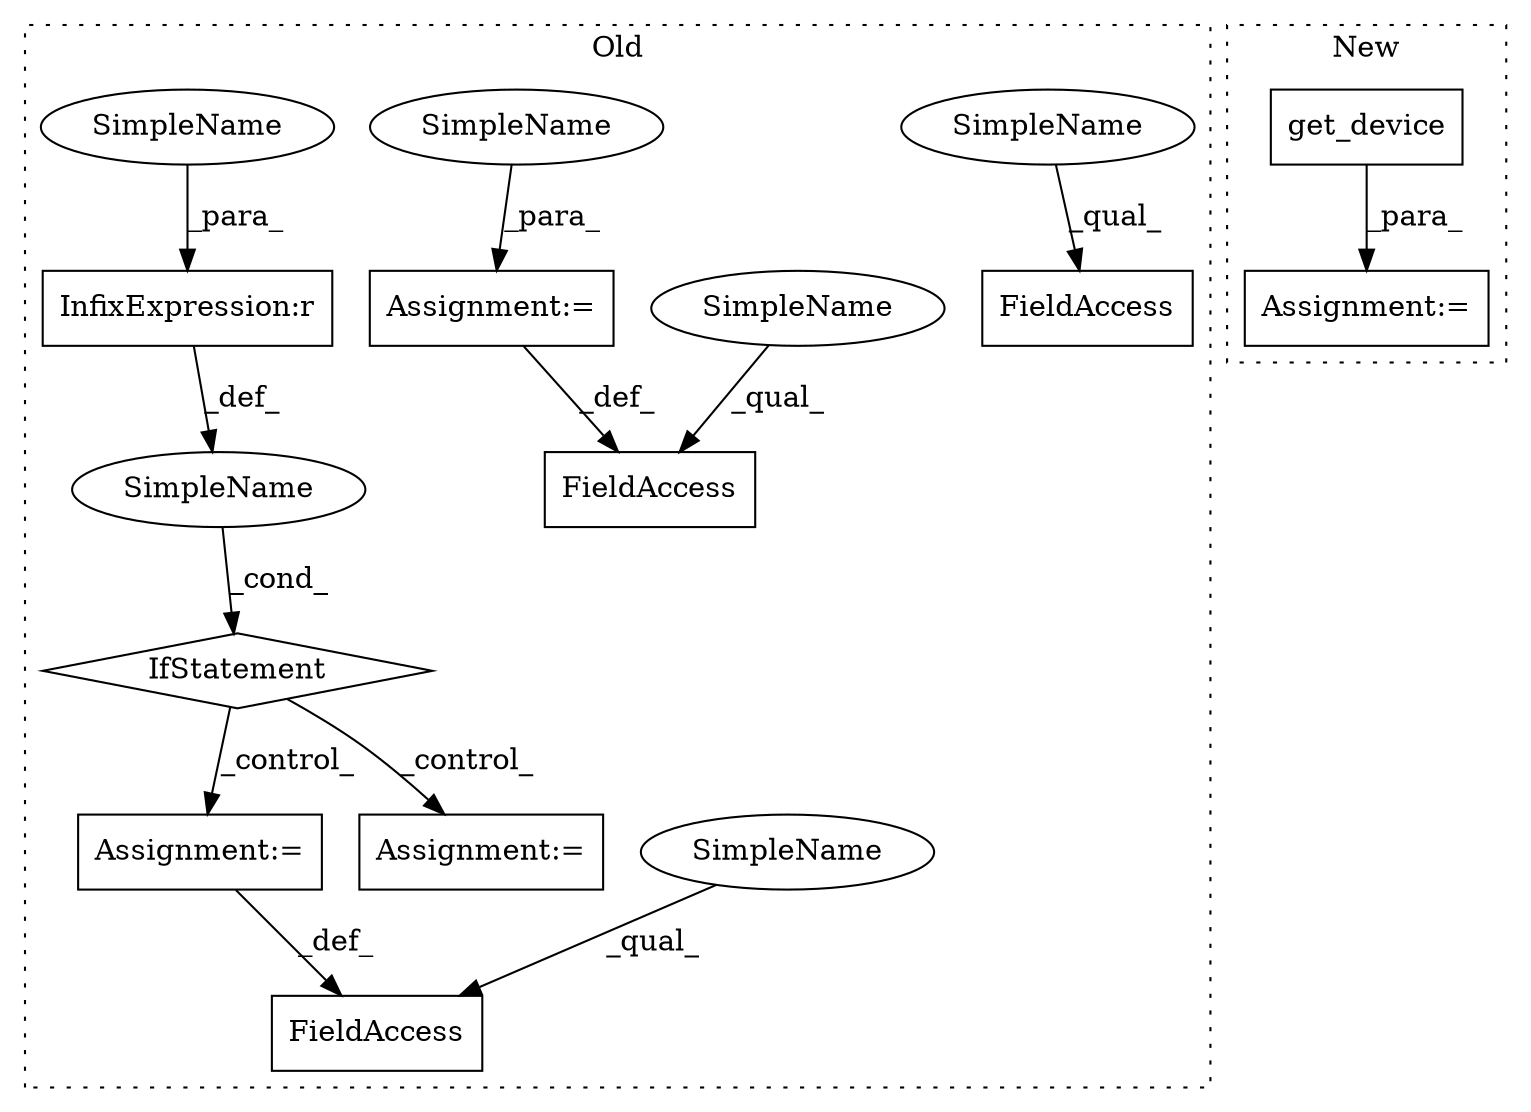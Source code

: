 digraph G {
subgraph cluster0 {
1 [label="IfStatement" a="25" s="6255,6286" l="4,2" shape="diamond"];
4 [label="SimpleName" a="42" s="" l="" shape="ellipse"];
5 [label="Assignment:=" a="7" s="6385" l="1" shape="box"];
6 [label="InfixExpression:r" a="27" s="6278" l="4" shape="box"];
7 [label="Assignment:=" a="7" s="6339" l="2" shape="box"];
8 [label="FieldAccess" a="22" s="6368" l="17" shape="box"];
9 [label="FieldAccess" a="22" s="6161" l="11" shape="box"];
10 [label="FieldAccess" a="22" s="6483" l="16" shape="box"];
11 [label="Assignment:=" a="7" s="6499" l="1" shape="box"];
12 [label="SimpleName" a="42" s="6161" l="4" shape="ellipse"];
13 [label="SimpleName" a="42" s="6368" l="4" shape="ellipse"];
14 [label="SimpleName" a="42" s="6483" l="4" shape="ellipse"];
15 [label="SimpleName" a="42" s="6500" l="4" shape="ellipse"];
16 [label="SimpleName" a="42" s="6282" l="4" shape="ellipse"];
label = "Old";
style="dotted";
}
subgraph cluster1 {
2 [label="get_device" a="32" s="525" l="12" shape="box"];
3 [label="Assignment:=" a="7" s="524" l="1" shape="box"];
label = "New";
style="dotted";
}
1 -> 7 [label="_control_"];
1 -> 5 [label="_control_"];
2 -> 3 [label="_para_"];
4 -> 1 [label="_cond_"];
5 -> 8 [label="_def_"];
6 -> 4 [label="_def_"];
11 -> 10 [label="_def_"];
12 -> 9 [label="_qual_"];
13 -> 8 [label="_qual_"];
14 -> 10 [label="_qual_"];
15 -> 11 [label="_para_"];
16 -> 6 [label="_para_"];
}